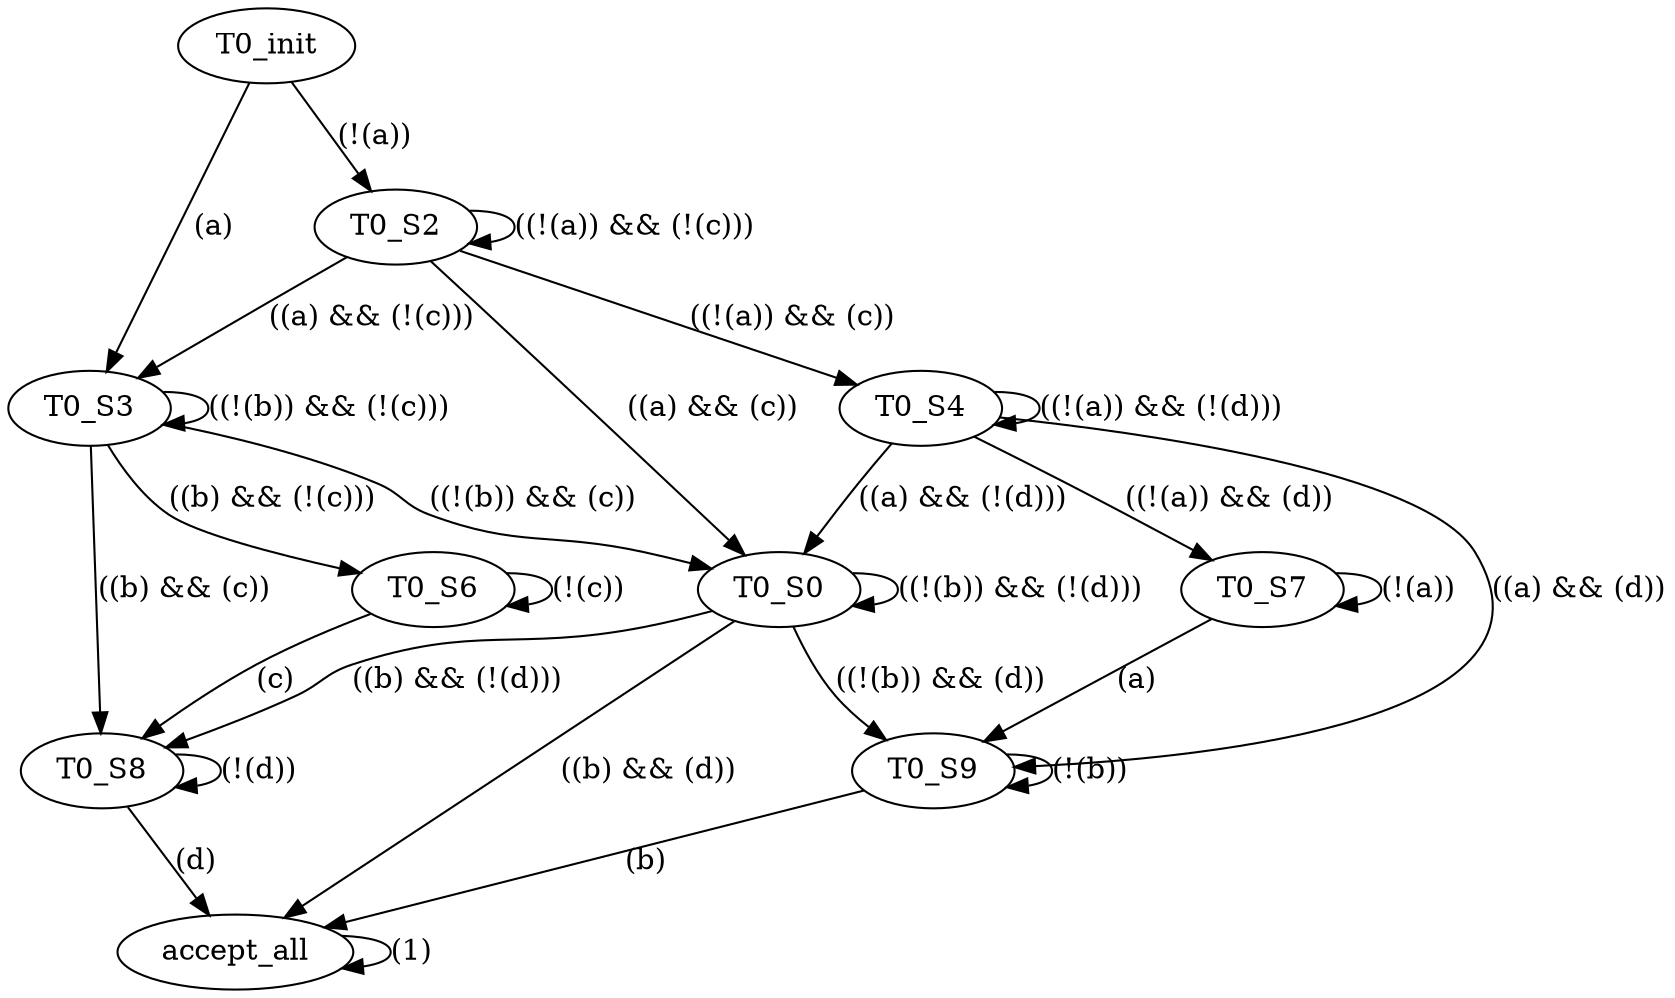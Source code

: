 digraph "" {
T0_init;
T0_S3;
T0_S2;
T0_S0;
T0_S7;
T0_S6;
accept_all;
T0_S4;
T0_S9;
T0_S8;
T0_init -> T0_S3  [guard="(a)", input="set([1, 3, 5, 7, 9, 11, 13, 15])", key=0, label="(a)", weight=0];
T0_init -> T0_S2  [guard="(!(a))", input="set([0, 2, 4, 6, 8, 10, 12, 14])", key=0, label="(!(a))", weight=0];
T0_S3 -> T0_S3  [guard="((!(b)) && (!(c)))", input="set([0, 1, 8, 9])", key=0, label="((!(b)) && (!(c)))", weight=0];
T0_S3 -> T0_S0  [guard="((!(b)) && (c))", input="set([11, 2, 3, 10])", key=0, label="((!(b)) && (c))", weight=0];
T0_S3 -> T0_S6  [guard="((b) && (!(c)))", input="set([12, 4, 5, 13])", key=0, label="((b) && (!(c)))", weight=0];
T0_S3 -> T0_S8  [guard="((b) && (c))", input="set([15, 14, 6, 7])", key=0, label="((b) && (c))", weight=0];
T0_S2 -> T0_S3  [guard="((a) && (!(c)))", input="set([1, 13, 5, 9])", key=0, label="((a) && (!(c)))", weight=0];
T0_S2 -> T0_S2  [guard="((!(a)) && (!(c)))", input="set([0, 8, 4, 12])", key=0, label="((!(a)) && (!(c)))", weight=0];
T0_S2 -> T0_S0  [guard="((a) && (c))", input="set([11, 15, 3, 7])", key=0, label="((a) && (c))", weight=0];
T0_S2 -> T0_S4  [guard="((!(a)) && (c))", input="set([2, 14, 10, 6])", key=0, label="((!(a)) && (c))", weight=0];
T0_S0 -> T0_S9  [guard="((!(b)) && (d))", input="set([8, 9, 10, 11])", key=0, label="((!(b)) && (d))", weight=0];
T0_S0 -> T0_S0  [guard="((!(b)) && (!(d)))", input="set([0, 1, 2, 3])", key=0, label="((!(b)) && (!(d)))", weight=0];
T0_S0 -> T0_S8  [guard="((b) && (!(d)))", input="set([4, 5, 6, 7])", key=0, label="((b) && (!(d)))", weight=0];
T0_S0 -> accept_all  [guard="((b) && (d))", input="set([12, 13, 14, 15])", key=0, label="((b) && (d))", weight=0];
T0_S7 -> T0_S9  [guard="(a)", input="set([1, 3, 5, 7, 9, 11, 13, 15])", key=0, label="(a)", weight=0];
T0_S7 -> T0_S7  [guard="(!(a))", input="set([0, 2, 4, 6, 8, 10, 12, 14])", key=0, label="(!(a))", weight=0];
T0_S6 -> T0_S8  [guard="(c)", input="set([2, 3, 6, 7, 10, 11, 14, 15])", key=0, label="(c)", weight=0];
T0_S6 -> T0_S6  [guard="(!(c))", input="set([0, 1, 4, 5, 8, 9, 12, 13])", key=0, label="(!(c))", weight=0];
accept_all -> accept_all  [guard="(1)", input="set([0, 1, 2, 3, 4, 5, 6, 7, 8, 9, 10, 11, 12, 13, 14, 15])", key=0, label="(1)", weight=0];
T0_S4 -> T0_S9  [guard="((a) && (d))", input="set([9, 11, 13, 15])", key=0, label="((a) && (d))", weight=0];
T0_S4 -> T0_S0  [guard="((a) && (!(d)))", input="set([1, 3, 5, 7])", key=0, label="((a) && (!(d)))", weight=0];
T0_S4 -> T0_S7  [guard="((!(a)) && (d))", input="set([8, 10, 12, 14])", key=0, label="((!(a)) && (d))", weight=0];
T0_S4 -> T0_S4  [guard="((!(a)) && (!(d)))", input="set([0, 2, 4, 6])", key=0, label="((!(a)) && (!(d)))", weight=0];
T0_S9 -> T0_S9  [guard="(!(b))", input="set([0, 1, 2, 3, 8, 9, 10, 11])", key=0, label="(!(b))", weight=0];
T0_S9 -> accept_all  [guard="(b)", input="set([4, 5, 6, 7, 12, 13, 14, 15])", key=0, label="(b)", weight=0];
T0_S8 -> T0_S8  [guard="(!(d))", input="set([0, 1, 2, 3, 4, 5, 6, 7])", key=0, label="(!(d))", weight=0];
T0_S8 -> accept_all  [guard="(d)", input="set([8, 9, 10, 11, 12, 13, 14, 15])", key=0, label="(d)", weight=0];
}
